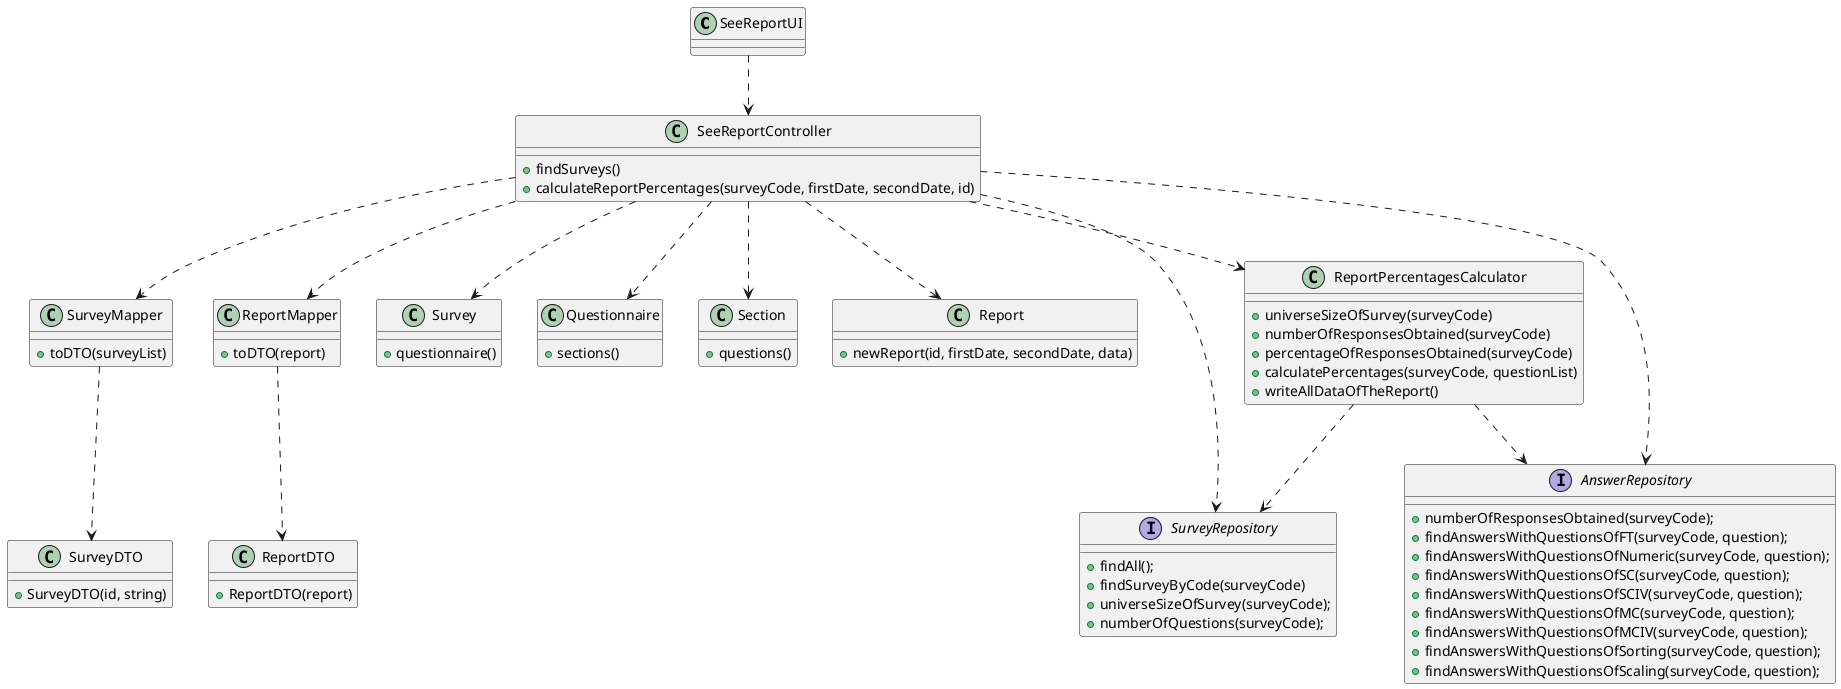 @startuml

class SeeReportUI

class SeeReportController {
+ findSurveys()
+ calculateReportPercentages(surveyCode, firstDate, secondDate, id)
}

class SurveyDTO {
+ SurveyDTO(id, string)
}

class SurveyMapper {
+ toDTO(surveyList)
}

class ReportDTO {
+ ReportDTO(report)
}

class ReportMapper {
+ toDTO(report)
}

class Survey {
+ questionnaire()
}

class Questionnaire {
+ sections()
}

class Section {
+ questions()
}

class Report {
+ newReport(id, firstDate, secondDate, data)
}

class ReportPercentagesCalculator {
+ universeSizeOfSurvey(surveyCode)
+ numberOfResponsesObtained(surveyCode)
+ percentageOfResponsesObtained(surveyCode)
+ calculatePercentages(surveyCode, questionList)
+ writeAllDataOfTheReport()
}

interface SurveyRepository {
+ findAll();
+ findSurveyByCode(surveyCode)
+ universeSizeOfSurvey(surveyCode);
+ numberOfQuestions(surveyCode);
}

interface AnswerRepository {
+ numberOfResponsesObtained(surveyCode);
+ findAnswersWithQuestionsOfFT(surveyCode, question);
+ findAnswersWithQuestionsOfNumeric(surveyCode, question);
+ findAnswersWithQuestionsOfSC(surveyCode, question);
+ findAnswersWithQuestionsOfSCIV(surveyCode, question);
+ findAnswersWithQuestionsOfMC(surveyCode, question);
+ findAnswersWithQuestionsOfMCIV(surveyCode, question);
+ findAnswersWithQuestionsOfSorting(surveyCode, question);
+ findAnswersWithQuestionsOfScaling(surveyCode, question);
}

'----------Relationships
SeeReportUI ..> SeeReportController

SeeReportController ..> SurveyRepository
SeeReportController ..> AnswerRepository
SeeReportController ..> SurveyMapper
SeeReportController ..> ReportPercentagesCalculator
SeeReportController ..> Survey
SeeReportController ..> Questionnaire
SeeReportController ..> Section
SeeReportController ..> Report
SeeReportController ..> ReportMapper

ReportMapper ..> ReportDTO
SurveyMapper ..> SurveyDTO

ReportPercentagesCalculator ..> SurveyRepository
ReportPercentagesCalculator ..> AnswerRepository

@enduml